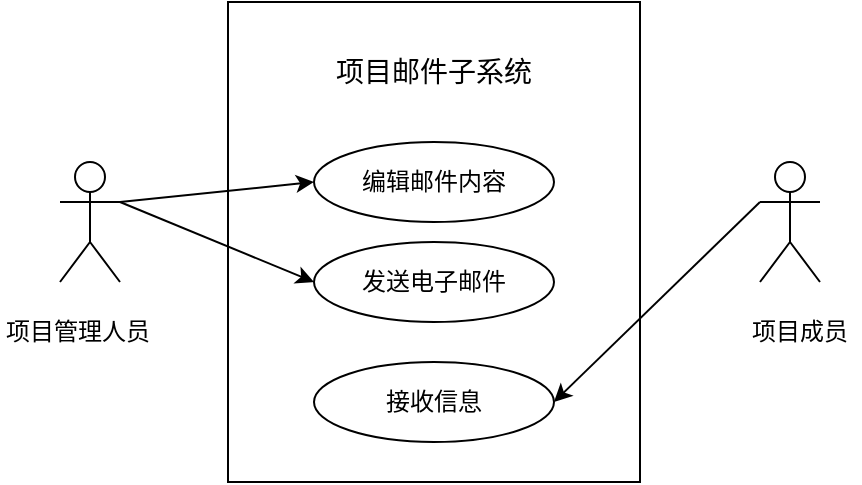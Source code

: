 <mxfile version="22.0.8" type="github">
  <diagram name="第 1 页" id="aCDHrkkyamr7xV3IrZCD">
    <mxGraphModel dx="929" dy="620" grid="1" gridSize="10" guides="1" tooltips="1" connect="1" arrows="1" fold="1" page="1" pageScale="1" pageWidth="827" pageHeight="1169" math="0" shadow="0">
      <root>
        <mxCell id="0" />
        <mxCell id="1" parent="0" />
        <mxCell id="XuCJzYFvjozUz2xRGzi7-1" value="" style="rounded=0;whiteSpace=wrap;html=1;" vertex="1" parent="1">
          <mxGeometry x="354" y="170" width="206" height="240" as="geometry" />
        </mxCell>
        <mxCell id="XuCJzYFvjozUz2xRGzi7-2" value="&lt;font style=&quot;font-size: 14px;&quot;&gt;项目邮件子系统&lt;/font&gt;" style="text;html=1;strokeColor=none;fillColor=none;align=center;verticalAlign=middle;whiteSpace=wrap;rounded=0;" vertex="1" parent="1">
          <mxGeometry x="402" y="190" width="110" height="30" as="geometry" />
        </mxCell>
        <mxCell id="XuCJzYFvjozUz2xRGzi7-3" value="编辑邮件内容" style="ellipse;whiteSpace=wrap;html=1;" vertex="1" parent="1">
          <mxGeometry x="397" y="240" width="120" height="40" as="geometry" />
        </mxCell>
        <mxCell id="XuCJzYFvjozUz2xRGzi7-4" value="发送电子邮件" style="ellipse;whiteSpace=wrap;html=1;" vertex="1" parent="1">
          <mxGeometry x="397" y="290" width="120" height="40" as="geometry" />
        </mxCell>
        <mxCell id="XuCJzYFvjozUz2xRGzi7-5" value="接收信息" style="ellipse;whiteSpace=wrap;html=1;" vertex="1" parent="1">
          <mxGeometry x="397" y="350" width="120" height="40" as="geometry" />
        </mxCell>
        <mxCell id="XuCJzYFvjozUz2xRGzi7-6" value="Actor" style="shape=umlActor;verticalLabelPosition=bottom;verticalAlign=top;html=1;outlineConnect=0;fontColor=none;noLabel=1;" vertex="1" parent="1">
          <mxGeometry x="270" y="250" width="30" height="60" as="geometry" />
        </mxCell>
        <mxCell id="XuCJzYFvjozUz2xRGzi7-7" value="项目管理人员" style="text;html=1;strokeColor=none;fillColor=none;align=center;verticalAlign=middle;whiteSpace=wrap;rounded=0;" vertex="1" parent="1">
          <mxGeometry x="240" y="320" width="77.5" height="30" as="geometry" />
        </mxCell>
        <mxCell id="XuCJzYFvjozUz2xRGzi7-8" value="Actor" style="shape=umlActor;verticalLabelPosition=bottom;verticalAlign=top;html=1;outlineConnect=0;fontColor=none;noLabel=1;" vertex="1" parent="1">
          <mxGeometry x="620" y="250" width="30" height="60" as="geometry" />
        </mxCell>
        <mxCell id="XuCJzYFvjozUz2xRGzi7-9" value="项目成员" style="text;html=1;strokeColor=none;fillColor=none;align=center;verticalAlign=middle;whiteSpace=wrap;rounded=0;" vertex="1" parent="1">
          <mxGeometry x="610" y="320" width="60" height="30" as="geometry" />
        </mxCell>
        <mxCell id="XuCJzYFvjozUz2xRGzi7-10" value="" style="endArrow=classic;html=1;rounded=0;exitX=1;exitY=0.333;exitDx=0;exitDy=0;exitPerimeter=0;entryX=0;entryY=0.5;entryDx=0;entryDy=0;" edge="1" parent="1" source="XuCJzYFvjozUz2xRGzi7-6" target="XuCJzYFvjozUz2xRGzi7-3">
          <mxGeometry width="50" height="50" relative="1" as="geometry">
            <mxPoint x="320" y="270" as="sourcePoint" />
            <mxPoint x="370" y="220" as="targetPoint" />
          </mxGeometry>
        </mxCell>
        <mxCell id="XuCJzYFvjozUz2xRGzi7-11" value="" style="endArrow=classic;html=1;rounded=0;entryX=0;entryY=0.5;entryDx=0;entryDy=0;exitX=1;exitY=0.333;exitDx=0;exitDy=0;exitPerimeter=0;" edge="1" parent="1" source="XuCJzYFvjozUz2xRGzi7-6" target="XuCJzYFvjozUz2xRGzi7-4">
          <mxGeometry width="50" height="50" relative="1" as="geometry">
            <mxPoint x="210" y="410" as="sourcePoint" />
            <mxPoint x="260" y="360" as="targetPoint" />
          </mxGeometry>
        </mxCell>
        <mxCell id="XuCJzYFvjozUz2xRGzi7-12" value="" style="endArrow=classic;html=1;rounded=0;exitX=0;exitY=0.333;exitDx=0;exitDy=0;exitPerimeter=0;entryX=1;entryY=0.5;entryDx=0;entryDy=0;" edge="1" parent="1" source="XuCJzYFvjozUz2xRGzi7-8" target="XuCJzYFvjozUz2xRGzi7-5">
          <mxGeometry width="50" height="50" relative="1" as="geometry">
            <mxPoint x="590" y="460" as="sourcePoint" />
            <mxPoint x="640" y="410" as="targetPoint" />
          </mxGeometry>
        </mxCell>
      </root>
    </mxGraphModel>
  </diagram>
</mxfile>
